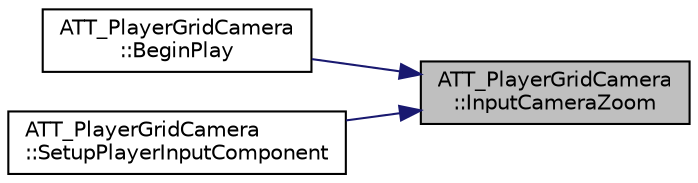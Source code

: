 digraph "ATT_PlayerGridCamera::InputCameraZoom"
{
 // LATEX_PDF_SIZE
  edge [fontname="Helvetica",fontsize="10",labelfontname="Helvetica",labelfontsize="10"];
  node [fontname="Helvetica",fontsize="10",shape=record];
  rankdir="RL";
  Node78 [label="ATT_PlayerGridCamera\l::InputCameraZoom",height=0.2,width=0.4,color="black", fillcolor="grey75", style="filled", fontcolor="black",tooltip=" "];
  Node78 -> Node79 [dir="back",color="midnightblue",fontsize="10",style="solid",fontname="Helvetica"];
  Node79 [label="ATT_PlayerGridCamera\l::BeginPlay",height=0.2,width=0.4,color="black", fillcolor="white", style="filled",URL="$class_a_t_t___player_grid_camera.html#acce40996cf41c4cf2fb31d7ddd158abc",tooltip=" "];
  Node78 -> Node80 [dir="back",color="midnightblue",fontsize="10",style="solid",fontname="Helvetica"];
  Node80 [label="ATT_PlayerGridCamera\l::SetupPlayerInputComponent",height=0.2,width=0.4,color="black", fillcolor="white", style="filled",URL="$class_a_t_t___player_grid_camera.html#a2ca56f44eba6e5ce19650dbc40f1af18",tooltip=" "];
}
